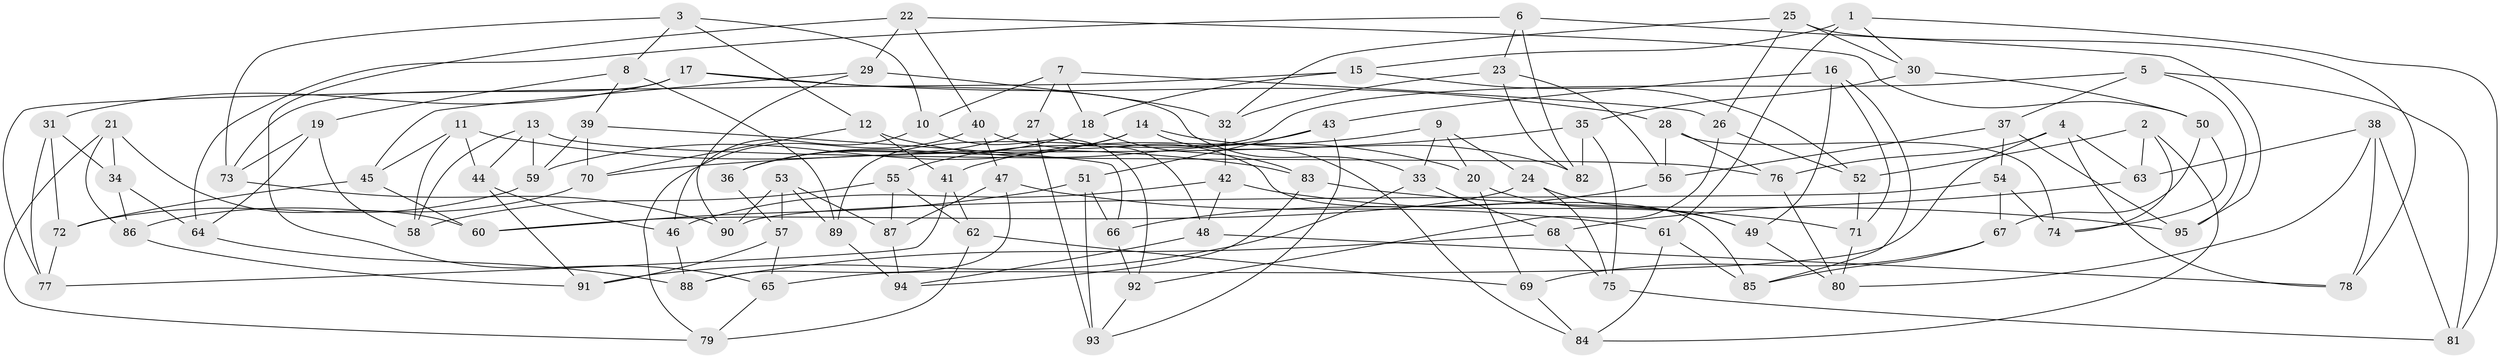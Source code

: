 // coarse degree distribution, {5: 0.07017543859649122, 8: 0.07017543859649122, 4: 0.5789473684210527, 9: 0.017543859649122806, 10: 0.05263157894736842, 6: 0.12280701754385964, 7: 0.03508771929824561, 3: 0.05263157894736842}
// Generated by graph-tools (version 1.1) at 2025/20/03/04/25 18:20:34]
// undirected, 95 vertices, 190 edges
graph export_dot {
graph [start="1"]
  node [color=gray90,style=filled];
  1;
  2;
  3;
  4;
  5;
  6;
  7;
  8;
  9;
  10;
  11;
  12;
  13;
  14;
  15;
  16;
  17;
  18;
  19;
  20;
  21;
  22;
  23;
  24;
  25;
  26;
  27;
  28;
  29;
  30;
  31;
  32;
  33;
  34;
  35;
  36;
  37;
  38;
  39;
  40;
  41;
  42;
  43;
  44;
  45;
  46;
  47;
  48;
  49;
  50;
  51;
  52;
  53;
  54;
  55;
  56;
  57;
  58;
  59;
  60;
  61;
  62;
  63;
  64;
  65;
  66;
  67;
  68;
  69;
  70;
  71;
  72;
  73;
  74;
  75;
  76;
  77;
  78;
  79;
  80;
  81;
  82;
  83;
  84;
  85;
  86;
  87;
  88;
  89;
  90;
  91;
  92;
  93;
  94;
  95;
  1 -- 81;
  1 -- 30;
  1 -- 15;
  1 -- 61;
  2 -- 63;
  2 -- 74;
  2 -- 52;
  2 -- 84;
  3 -- 8;
  3 -- 10;
  3 -- 73;
  3 -- 12;
  4 -- 76;
  4 -- 65;
  4 -- 63;
  4 -- 78;
  5 -- 89;
  5 -- 37;
  5 -- 81;
  5 -- 95;
  6 -- 82;
  6 -- 95;
  6 -- 23;
  6 -- 64;
  7 -- 10;
  7 -- 27;
  7 -- 18;
  7 -- 26;
  8 -- 89;
  8 -- 19;
  8 -- 39;
  9 -- 24;
  9 -- 33;
  9 -- 20;
  9 -- 41;
  10 -- 92;
  10 -- 46;
  11 -- 45;
  11 -- 58;
  11 -- 44;
  11 -- 83;
  12 -- 70;
  12 -- 41;
  12 -- 20;
  13 -- 76;
  13 -- 59;
  13 -- 44;
  13 -- 58;
  14 -- 59;
  14 -- 36;
  14 -- 82;
  14 -- 84;
  15 -- 18;
  15 -- 77;
  15 -- 52;
  16 -- 85;
  16 -- 43;
  16 -- 71;
  16 -- 49;
  17 -- 33;
  17 -- 31;
  17 -- 73;
  17 -- 28;
  18 -- 36;
  18 -- 83;
  19 -- 64;
  19 -- 58;
  19 -- 73;
  20 -- 49;
  20 -- 69;
  21 -- 34;
  21 -- 60;
  21 -- 86;
  21 -- 79;
  22 -- 40;
  22 -- 50;
  22 -- 65;
  22 -- 29;
  23 -- 56;
  23 -- 82;
  23 -- 32;
  24 -- 75;
  24 -- 49;
  24 -- 60;
  25 -- 30;
  25 -- 78;
  25 -- 32;
  25 -- 26;
  26 -- 52;
  26 -- 92;
  27 -- 93;
  27 -- 36;
  27 -- 48;
  28 -- 56;
  28 -- 76;
  28 -- 74;
  29 -- 90;
  29 -- 32;
  29 -- 45;
  30 -- 35;
  30 -- 50;
  31 -- 72;
  31 -- 34;
  31 -- 77;
  32 -- 42;
  33 -- 68;
  33 -- 91;
  34 -- 86;
  34 -- 64;
  35 -- 82;
  35 -- 75;
  35 -- 70;
  36 -- 57;
  37 -- 54;
  37 -- 56;
  37 -- 95;
  38 -- 78;
  38 -- 63;
  38 -- 80;
  38 -- 81;
  39 -- 70;
  39 -- 66;
  39 -- 59;
  40 -- 85;
  40 -- 79;
  40 -- 47;
  41 -- 77;
  41 -- 62;
  42 -- 46;
  42 -- 71;
  42 -- 48;
  43 -- 93;
  43 -- 55;
  43 -- 51;
  44 -- 91;
  44 -- 46;
  45 -- 72;
  45 -- 60;
  46 -- 88;
  47 -- 88;
  47 -- 87;
  47 -- 61;
  48 -- 94;
  48 -- 78;
  49 -- 80;
  50 -- 74;
  50 -- 67;
  51 -- 66;
  51 -- 60;
  51 -- 93;
  52 -- 71;
  53 -- 90;
  53 -- 87;
  53 -- 89;
  53 -- 57;
  54 -- 90;
  54 -- 74;
  54 -- 67;
  55 -- 58;
  55 -- 62;
  55 -- 87;
  56 -- 66;
  57 -- 65;
  57 -- 91;
  59 -- 72;
  61 -- 85;
  61 -- 84;
  62 -- 79;
  62 -- 69;
  63 -- 68;
  64 -- 88;
  65 -- 79;
  66 -- 92;
  67 -- 85;
  67 -- 69;
  68 -- 75;
  68 -- 88;
  69 -- 84;
  70 -- 86;
  71 -- 80;
  72 -- 77;
  73 -- 90;
  75 -- 81;
  76 -- 80;
  83 -- 94;
  83 -- 95;
  86 -- 91;
  87 -- 94;
  89 -- 94;
  92 -- 93;
}
